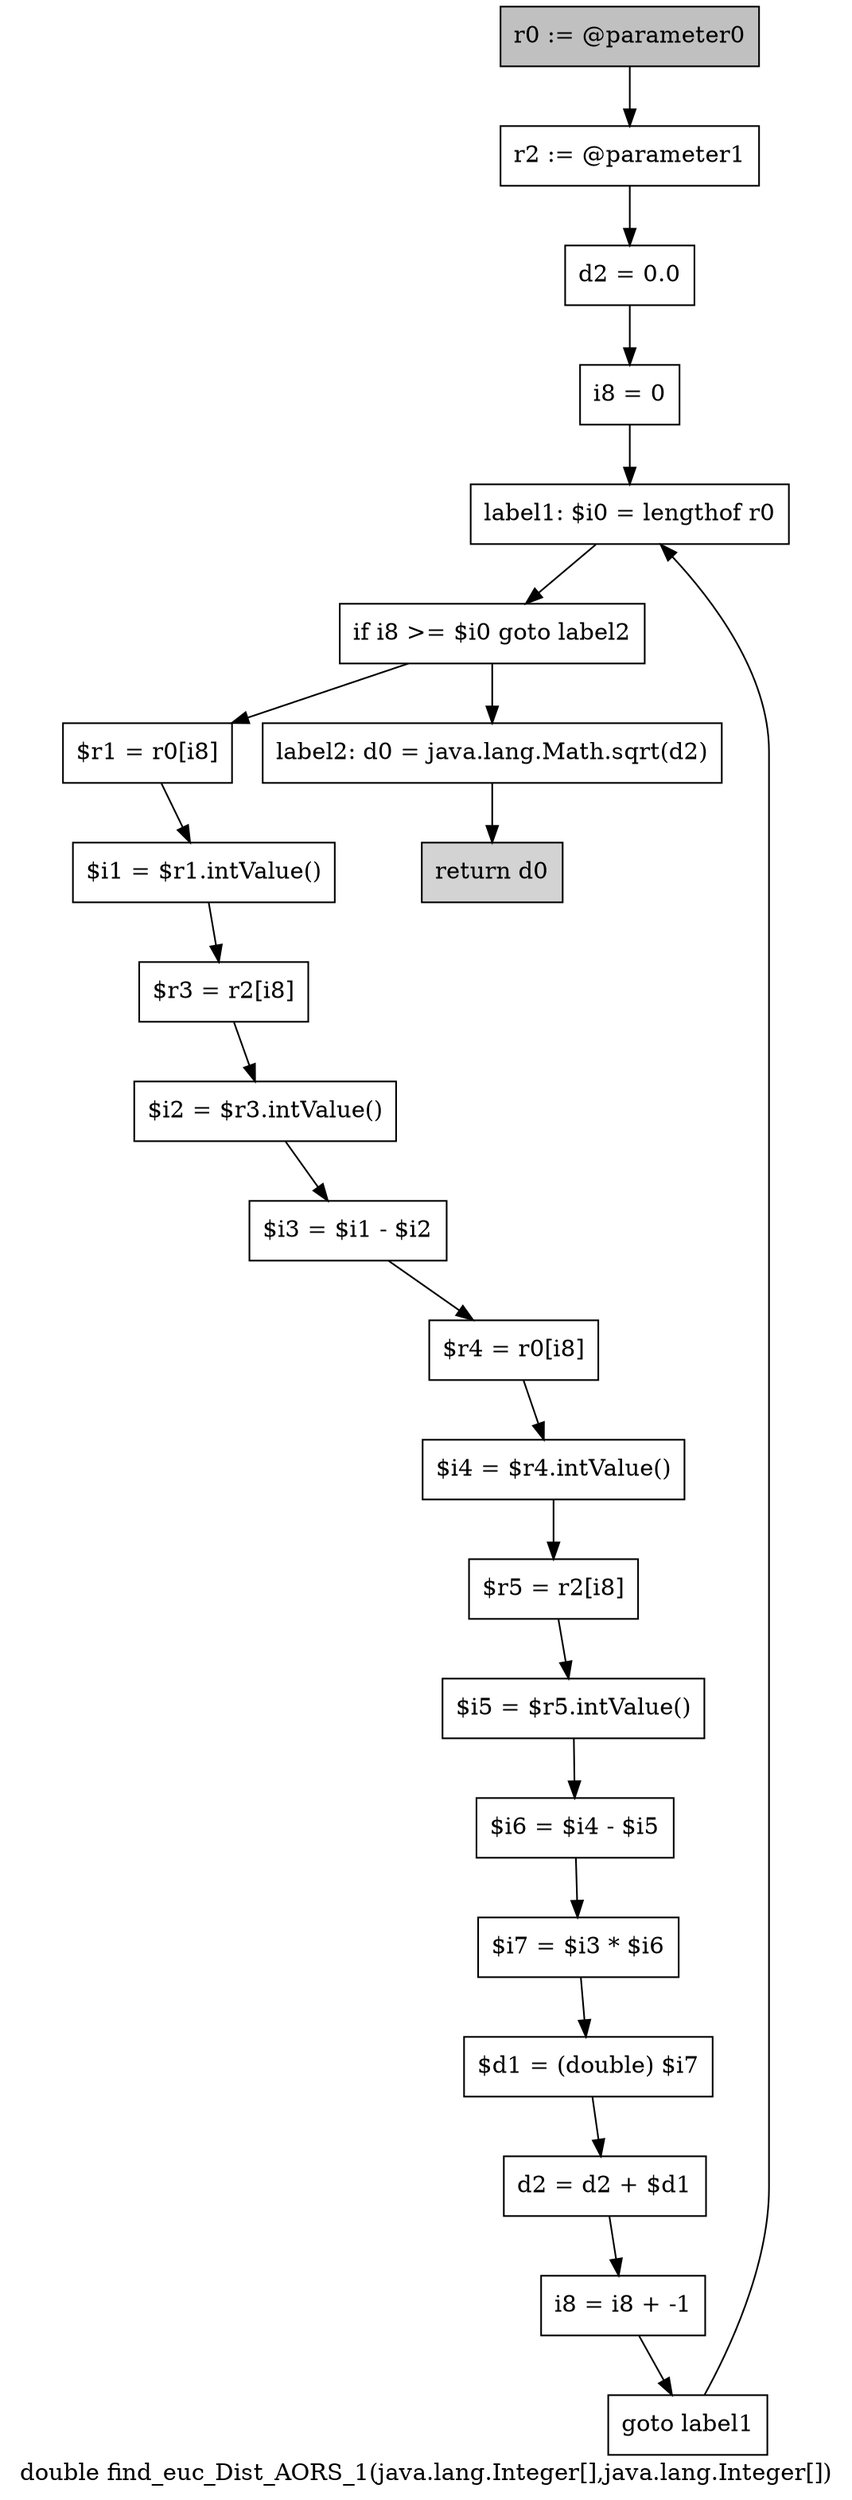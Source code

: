 digraph "double find_euc_Dist_AORS_1(java.lang.Integer[],java.lang.Integer[])" {
    label="double find_euc_Dist_AORS_1(java.lang.Integer[],java.lang.Integer[])";
    node [shape=box];
    "0" [style=filled,fillcolor=gray,label="r0 := @parameter0",];
    "1" [label="r2 := @parameter1",];
    "0"->"1";
    "2" [label="d2 = 0.0",];
    "1"->"2";
    "3" [label="i8 = 0",];
    "2"->"3";
    "4" [label="label1: $i0 = lengthof r0",];
    "3"->"4";
    "5" [label="if i8 >= $i0 goto label2",];
    "4"->"5";
    "6" [label="$r1 = r0[i8]",];
    "5"->"6";
    "21" [label="label2: d0 = java.lang.Math.sqrt(d2)",];
    "5"->"21";
    "7" [label="$i1 = $r1.intValue()",];
    "6"->"7";
    "8" [label="$r3 = r2[i8]",];
    "7"->"8";
    "9" [label="$i2 = $r3.intValue()",];
    "8"->"9";
    "10" [label="$i3 = $i1 - $i2",];
    "9"->"10";
    "11" [label="$r4 = r0[i8]",];
    "10"->"11";
    "12" [label="$i4 = $r4.intValue()",];
    "11"->"12";
    "13" [label="$r5 = r2[i8]",];
    "12"->"13";
    "14" [label="$i5 = $r5.intValue()",];
    "13"->"14";
    "15" [label="$i6 = $i4 - $i5",];
    "14"->"15";
    "16" [label="$i7 = $i3 * $i6",];
    "15"->"16";
    "17" [label="$d1 = (double) $i7",];
    "16"->"17";
    "18" [label="d2 = d2 + $d1",];
    "17"->"18";
    "19" [label="i8 = i8 + -1",];
    "18"->"19";
    "20" [label="goto label1",];
    "19"->"20";
    "20"->"4";
    "22" [style=filled,fillcolor=lightgray,label="return d0",];
    "21"->"22";
}
